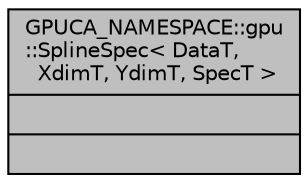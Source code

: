 digraph "GPUCA_NAMESPACE::gpu::SplineSpec&lt; DataT, XdimT, YdimT, SpecT &gt;"
{
 // INTERACTIVE_SVG=YES
  bgcolor="transparent";
  edge [fontname="Helvetica",fontsize="10",labelfontname="Helvetica",labelfontsize="10"];
  node [fontname="Helvetica",fontsize="10",shape=record];
  Node5 [label="{GPUCA_NAMESPACE::gpu\l::SplineSpec\< DataT,\l XdimT, YdimT, SpecT \>\n||}",height=0.2,width=0.4,color="black", fillcolor="grey75", style="filled", fontcolor="black"];
}

